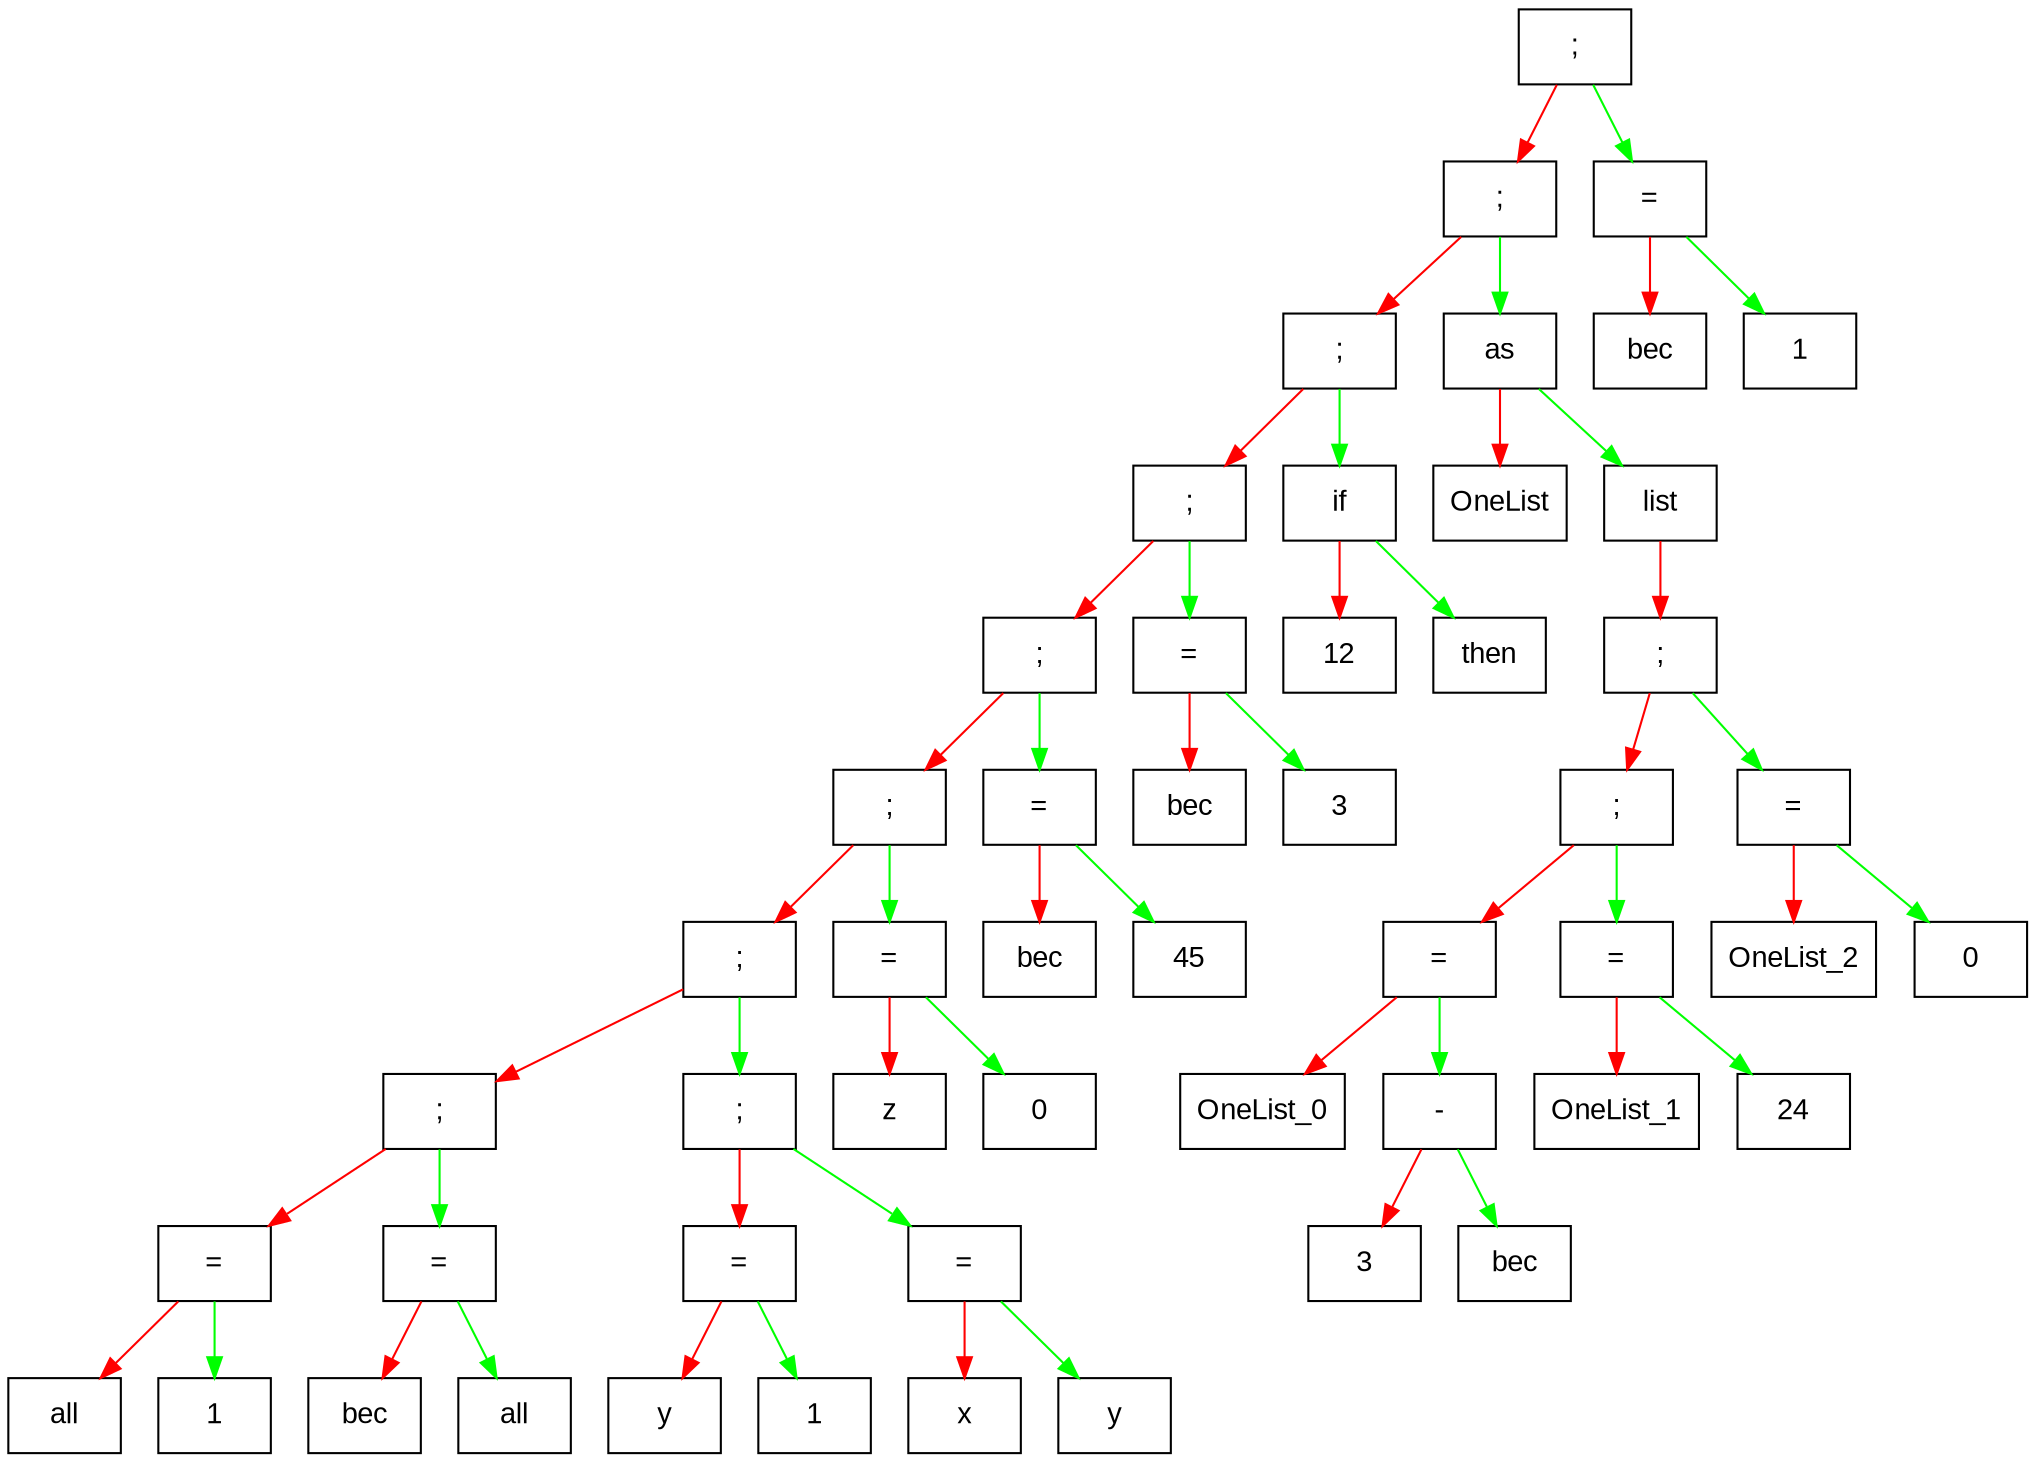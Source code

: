 digraph G{
 size="100" node [shape = record, fontname = Arial];
    elem000001b39a668fb0[label = " { ; } "];
edge [color = red];
elem000001b39a668fb0 -> elem000001b39a6699f0;edge [color = green];
elem000001b39a668fb0 -> elem000001b39a668bf0;elem000001b39a6699f0[label = " { ; } "];
edge [color = red];
elem000001b39a6699f0 -> elem000001b39a668d70;edge [color = green];
elem000001b39a6699f0 -> elem000001b39a667c70;elem000001b39a668d70[label = " { ; } "];
edge [color = red];
elem000001b39a668d70 -> elem000001b39a668d30;edge [color = green];
elem000001b39a668d70 -> elem000001b39a6677b0;elem000001b39a668d30[label = " { ; } "];
edge [color = red];
elem000001b39a668d30 -> elem000001b39a668cf0;edge [color = green];
elem000001b39a668d30 -> elem000001b39a6679b0;elem000001b39a668cf0[label = " { ; } "];
edge [color = red];
elem000001b39a668cf0 -> elem000001b39a6696b0;edge [color = green];
elem000001b39a668cf0 -> elem000001b39a6676f0;elem000001b39a6696b0[label = " { ; } "];
edge [color = red];
elem000001b39a6696b0 -> elem000001b39a6698b0;edge [color = green];
elem000001b39a6696b0 -> elem000001b39a669130;elem000001b39a6698b0[label = " { ; } "];
edge [color = red];
elem000001b39a6698b0 -> elem000001b39a6693b0;edge [color = green];
elem000001b39a6698b0 -> elem000001b39a668c30;elem000001b39a6693b0[label = " { ; } "];
edge [color = red];
elem000001b39a6693b0 -> elem000001b39a6617d0;edge [color = green];
elem000001b39a6693b0 -> elem000001b39a6616b0;elem000001b39a6617d0[label = " { = } "];
edge [color = red];
elem000001b39a6617d0 -> elem000001b39a661740;edge [color = green];
elem000001b39a6617d0 -> elem000001b39a661860;elem000001b39a661740[label = " {all} "];
elem000001b39a661860[label = " {1} "];
elem000001b39a6616b0[label = " { = } "];
edge [color = red];
elem000001b39a6616b0 -> elem000001b39a661620;edge [color = green];
elem000001b39a6616b0 -> elem000001b39a669070;elem000001b39a661620[label = " {bec} "];
elem000001b39a669070[label = " {all} "];
elem000001b39a668c30[label = " { ; } "];
edge [color = red];
elem000001b39a668c30 -> elem000001b39a666a80;edge [color = green];
elem000001b39a668c30 -> elem000001b39a666960;elem000001b39a666a80[label = " { = } "];
edge [color = red];
elem000001b39a666a80 -> elem000001b39a6669f0;edge [color = green];
elem000001b39a666a80 -> elem000001b39a666b10;elem000001b39a6669f0[label = " {y} "];
elem000001b39a666b10[label = " {1} "];
elem000001b39a666960[label = " { = } "];
edge [color = red];
elem000001b39a666960 -> elem000001b39a6668d0;edge [color = green];
elem000001b39a666960 -> elem000001b39a669230;elem000001b39a6668d0[label = " {x} "];
elem000001b39a669230[label = " {y} "];
elem000001b39a669130[label = " { = } "];
edge [color = red];
elem000001b39a669130 -> elem000001b39a6674a0;edge [color = green];
elem000001b39a669130 -> elem000001b39a6699b0;elem000001b39a6674a0[label = " {z} "];
elem000001b39a6699b0[label = " {0} "];
elem000001b39a6676f0[label = " { = } "];
edge [color = red];
elem000001b39a6676f0 -> elem000001b39a667b30;edge [color = green];
elem000001b39a6676f0 -> elem000001b39a667bb0;elem000001b39a667b30[label = " {bec} "];
elem000001b39a667bb0[label = " {45} "];
elem000001b39a6679b0[label = " { = } "];
edge [color = red];
elem000001b39a6679b0 -> elem000001b39a667a70;edge [color = green];
elem000001b39a6679b0 -> elem000001b39a667c30;elem000001b39a667a70[label = " {bec} "];
elem000001b39a667c30[label = " {3} "];
elem000001b39a6677b0[label = " {if} "];
edge [color = red];
elem000001b39a6677b0 -> elem000001b39a667af0;edge [color = green];
elem000001b39a6677b0 -> elem000001b39a6695b0;elem000001b39a667af0[label = " {12} "];
elem000001b39a6695b0[label = " {then} "];
elem000001b39a667c70[label = " {as} "];
edge [color = red];
elem000001b39a667c70 -> elem000001b39a667870;edge [color = green];
elem000001b39a667c70 -> elem000001b39a6675b0;elem000001b39a667870[label = " {OneList} "];
elem000001b39a6675b0[label = " {list} "];
edge [color = red];
elem000001b39a6675b0 -> elem000001b39a669770;elem000001b39a669770[label = " { ; } "];
edge [color = red];
elem000001b39a669770 -> elem000001b39a668e30;edge [color = green];
elem000001b39a669770 -> elem000001b39a669430;elem000001b39a668e30[label = " { ; } "];
edge [color = red];
elem000001b39a668e30 -> elem000001b39a669670;edge [color = green];
elem000001b39a668e30 -> elem000001b39a669730;elem000001b39a669670[label = " { = } "];
edge [color = red];
elem000001b39a669670 -> elem000001b39a669630;edge [color = green];
elem000001b39a669670 -> elem000001b39a669970;elem000001b39a669630[label = " {OneList_0} "];
elem000001b39a669970[label = " { - } "];
edge [color = red];
elem000001b39a669970 -> elem000001b39a669870;edge [color = green];
elem000001b39a669970 -> elem000001b39a669530;elem000001b39a669870[label = " {3} "];
elem000001b39a669530[label = " {bec} "];
elem000001b39a669730[label = " { = } "];
edge [color = red];
elem000001b39a669730 -> elem000001b39a6696f0;edge [color = green];
elem000001b39a669730 -> elem000001b39a669ab0;elem000001b39a6696f0[label = " {OneList_1} "];
elem000001b39a669ab0[label = " {24} "];
elem000001b39a669430[label = " { = } "];
edge [color = red];
elem000001b39a669430 -> elem000001b39a668ef0;edge [color = green];
elem000001b39a669430 -> elem000001b39a669270;elem000001b39a668ef0[label = " {OneList_2} "];
elem000001b39a669270[label = " {0} "];
elem000001b39a668bf0[label = " { = } "];
edge [color = red];
elem000001b39a668bf0 -> elem000001b39a669a70;edge [color = green];
elem000001b39a668bf0 -> elem000001b39a669570;elem000001b39a669a70[label = " {bec} "];
elem000001b39a669570[label = " {1} "];
}